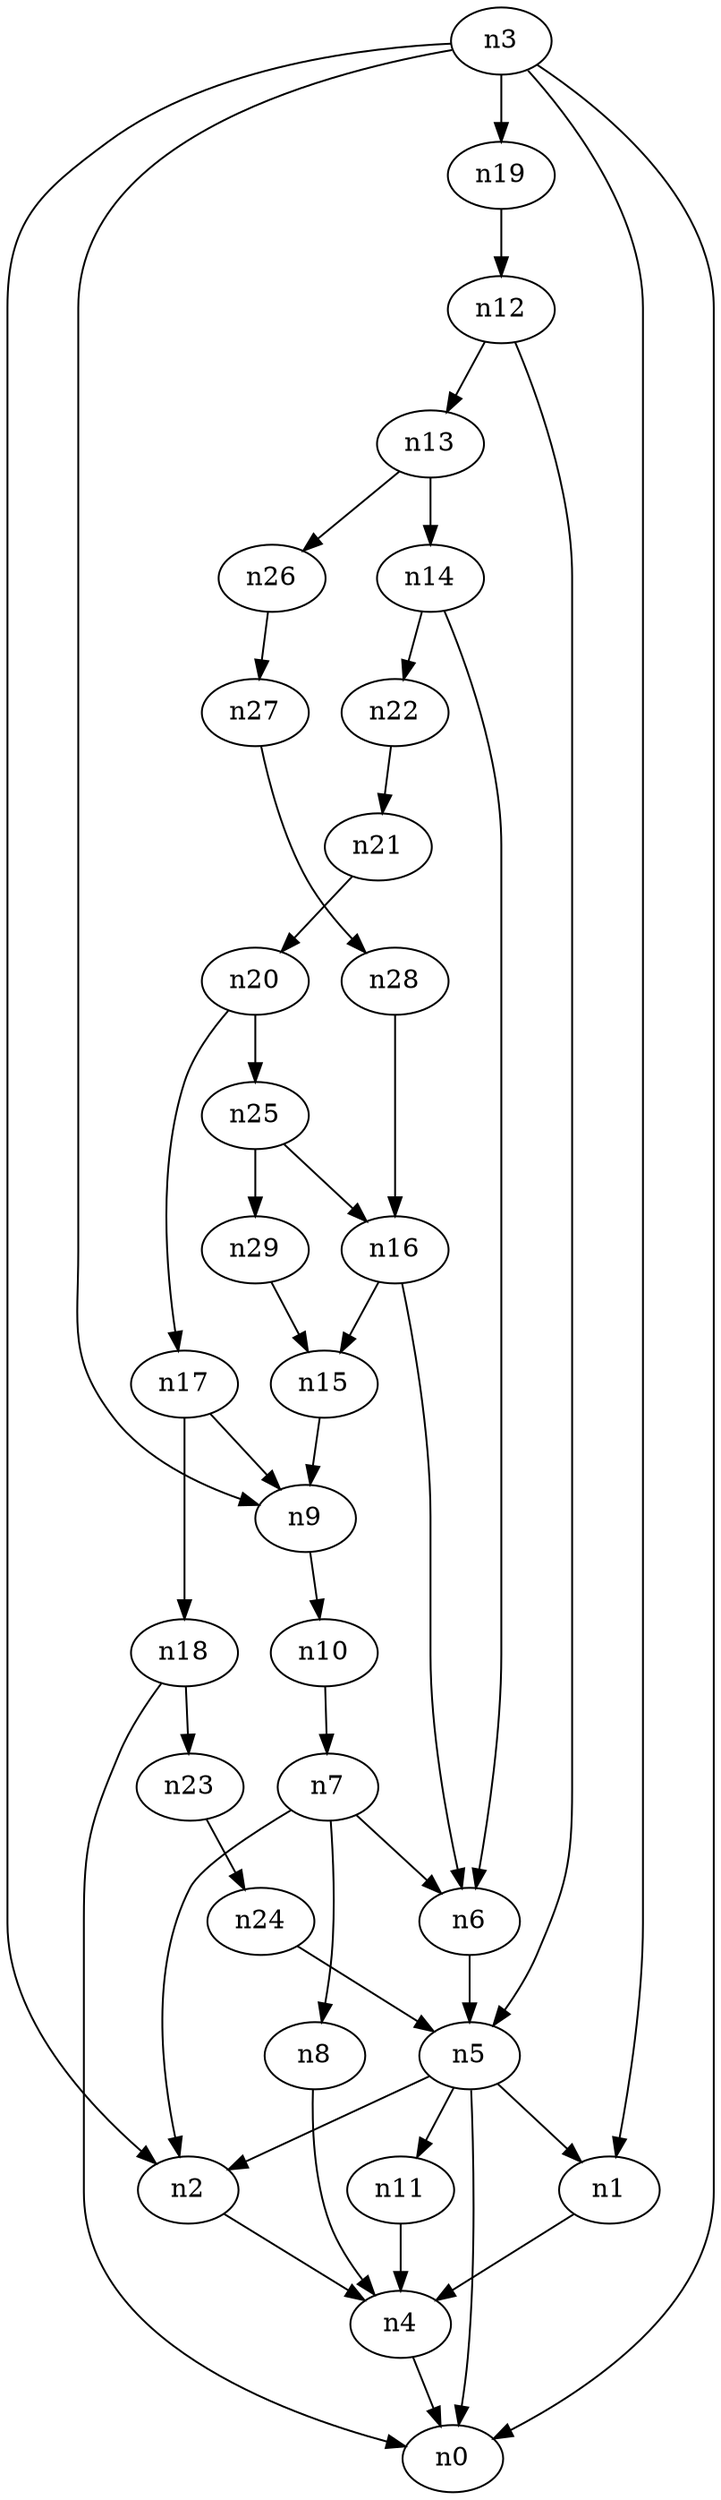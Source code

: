 digraph G {
	n1 -> n4	 [_graphml_id=e4];
	n2 -> n4	 [_graphml_id=e7];
	n3 -> n0	 [_graphml_id=e0];
	n3 -> n1	 [_graphml_id=e3];
	n3 -> n2	 [_graphml_id=e6];
	n3 -> n9	 [_graphml_id=e13];
	n3 -> n19	 [_graphml_id=e28];
	n4 -> n0	 [_graphml_id=e1];
	n5 -> n0	 [_graphml_id=e2];
	n5 -> n1	 [_graphml_id=e5];
	n5 -> n2	 [_graphml_id=e8];
	n5 -> n11	 [_graphml_id=e16];
	n6 -> n5	 [_graphml_id=e9];
	n7 -> n2	 [_graphml_id=e30];
	n7 -> n6	 [_graphml_id=e10];
	n7 -> n8	 [_graphml_id=e11];
	n8 -> n4	 [_graphml_id=e12];
	n9 -> n10	 [_graphml_id=e14];
	n10 -> n7	 [_graphml_id=e15];
	n11 -> n4	 [_graphml_id=e17];
	n12 -> n5	 [_graphml_id=e18];
	n12 -> n13	 [_graphml_id=e19];
	n13 -> n14	 [_graphml_id=e20];
	n13 -> n26	 [_graphml_id=e40];
	n14 -> n6	 [_graphml_id=e21];
	n14 -> n22	 [_graphml_id=e34];
	n15 -> n9	 [_graphml_id=e22];
	n16 -> n6	 [_graphml_id=e24];
	n16 -> n15	 [_graphml_id=e23];
	n17 -> n9	 [_graphml_id=e25];
	n17 -> n18	 [_graphml_id=e26];
	n18 -> n0	 [_graphml_id=e27];
	n18 -> n23	 [_graphml_id=e35];
	n19 -> n12	 [_graphml_id=e29];
	n20 -> n17	 [_graphml_id=e31];
	n20 -> n25	 [_graphml_id=e39];
	n21 -> n20	 [_graphml_id=e32];
	n22 -> n21	 [_graphml_id=e33];
	n23 -> n24	 [_graphml_id=e36];
	n24 -> n5	 [_graphml_id=e37];
	n25 -> n16	 [_graphml_id=e38];
	n25 -> n29	 [_graphml_id=e45];
	n26 -> n27	 [_graphml_id=e41];
	n27 -> n28	 [_graphml_id=e42];
	n28 -> n16	 [_graphml_id=e43];
	n29 -> n15	 [_graphml_id=e44];
}
